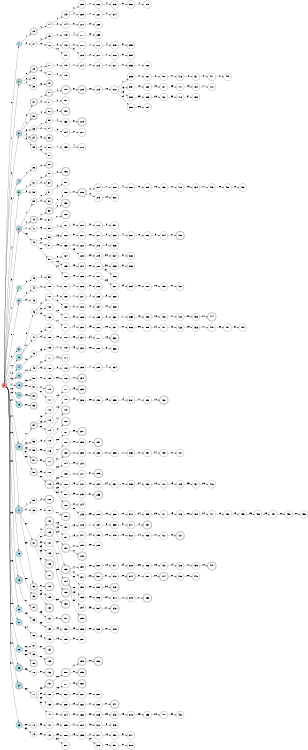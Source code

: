 digraph APTA {
__start0 [label="" shape="none"];

rankdir=LR;
size="8,5";

s0 [style="filled", color="black", fillcolor="#ff817b" shape="circle", label="0"];
s1 [style="filled", color="black", fillcolor="powderblue" shape="circle", label="1"];
s2 [style="rounded,filled", color="black", fillcolor="powderblue" shape="doublecircle", label="2"];
s3 [style="rounded,filled", color="black", fillcolor="powderblue" shape="doublecircle", label="3"];
s4 [style="filled", color="black", fillcolor="powderblue" shape="circle", label="4"];
s5 [style="filled", color="black", fillcolor="powderblue" shape="circle", label="5"];
s6 [style="rounded,filled", color="black", fillcolor="powderblue" shape="doublecircle", label="6"];
s7 [style="filled", color="black", fillcolor="powderblue" shape="circle", label="7"];
s8 [style="filled", color="black", fillcolor="powderblue" shape="circle", label="8"];
s9 [style="filled", color="black", fillcolor="powderblue" shape="circle", label="9"];
s10 [style="filled", color="black", fillcolor="powderblue" shape="circle", label="10"];
s11 [style="filled", color="black", fillcolor="powderblue" shape="circle", label="11"];
s12 [style="filled", color="black", fillcolor="powderblue" shape="circle", label="12"];
s13 [style="rounded,filled", color="black", fillcolor="powderblue" shape="doublecircle", label="13"];
s14 [style="filled", color="black", fillcolor="powderblue" shape="circle", label="14"];
s15 [style="filled", color="black", fillcolor="powderblue" shape="circle", label="15"];
s16 [style="rounded,filled", color="black", fillcolor="powderblue" shape="doublecircle", label="16"];
s17 [style="rounded,filled", color="black", fillcolor="powderblue" shape="doublecircle", label="17"];
s18 [style="filled", color="black", fillcolor="powderblue" shape="circle", label="18"];
s19 [style="rounded,filled", color="black", fillcolor="powderblue" shape="doublecircle", label="19"];
s20 [style="filled", color="black", fillcolor="powderblue" shape="circle", label="20"];
s21 [style="filled", color="black", fillcolor="powderblue" shape="circle", label="21"];
s22 [style="filled", color="black", fillcolor="powderblue" shape="circle", label="22"];
s23 [style="rounded,filled", color="black", fillcolor="powderblue" shape="doublecircle", label="23"];
s24 [style="rounded,filled", color="black", fillcolor="powderblue" shape="doublecircle", label="24"];
s25 [style="filled", color="black", fillcolor="powderblue" shape="circle", label="25"];
s26 [style="rounded,filled", color="black", fillcolor="white" shape="doublecircle", label="26"];
s27 [style="filled", color="black", fillcolor="white" shape="circle", label="27"];
s28 [style="rounded,filled", color="black", fillcolor="white" shape="doublecircle", label="28"];
s29 [style="filled", color="black", fillcolor="white" shape="circle", label="29"];
s30 [style="filled", color="black", fillcolor="white" shape="circle", label="30"];
s31 [style="rounded,filled", color="black", fillcolor="white" shape="doublecircle", label="31"];
s32 [style="rounded,filled", color="black", fillcolor="white" shape="doublecircle", label="32"];
s33 [style="filled", color="black", fillcolor="white" shape="circle", label="33"];
s34 [style="rounded,filled", color="black", fillcolor="white" shape="doublecircle", label="34"];
s35 [style="filled", color="black", fillcolor="white" shape="circle", label="35"];
s36 [style="filled", color="black", fillcolor="white" shape="circle", label="36"];
s37 [style="filled", color="black", fillcolor="white" shape="circle", label="37"];
s38 [style="filled", color="black", fillcolor="white" shape="circle", label="38"];
s39 [style="filled", color="black", fillcolor="white" shape="circle", label="39"];
s40 [style="rounded,filled", color="black", fillcolor="white" shape="doublecircle", label="40"];
s41 [style="filled", color="black", fillcolor="white" shape="circle", label="41"];
s42 [style="filled", color="black", fillcolor="white" shape="circle", label="42"];
s43 [style="filled", color="black", fillcolor="white" shape="circle", label="43"];
s44 [style="filled", color="black", fillcolor="white" shape="circle", label="44"];
s45 [style="filled", color="black", fillcolor="white" shape="circle", label="45"];
s46 [style="filled", color="black", fillcolor="white" shape="circle", label="46"];
s47 [style="filled", color="black", fillcolor="white" shape="circle", label="47"];
s48 [style="filled", color="black", fillcolor="white" shape="circle", label="48"];
s49 [style="filled", color="black", fillcolor="white" shape="circle", label="49"];
s50 [style="filled", color="black", fillcolor="white" shape="circle", label="50"];
s51 [style="filled", color="black", fillcolor="white" shape="circle", label="51"];
s52 [style="rounded,filled", color="black", fillcolor="white" shape="doublecircle", label="52"];
s53 [style="rounded,filled", color="black", fillcolor="white" shape="doublecircle", label="53"];
s54 [style="rounded,filled", color="black", fillcolor="white" shape="doublecircle", label="54"];
s55 [style="filled", color="black", fillcolor="white" shape="circle", label="55"];
s56 [style="filled", color="black", fillcolor="white" shape="circle", label="56"];
s57 [style="rounded,filled", color="black", fillcolor="white" shape="doublecircle", label="57"];
s58 [style="rounded,filled", color="black", fillcolor="white" shape="doublecircle", label="58"];
s59 [style="filled", color="black", fillcolor="white" shape="circle", label="59"];
s60 [style="filled", color="black", fillcolor="white" shape="circle", label="60"];
s61 [style="rounded,filled", color="black", fillcolor="white" shape="doublecircle", label="61"];
s62 [style="rounded,filled", color="black", fillcolor="white" shape="doublecircle", label="62"];
s63 [style="rounded,filled", color="black", fillcolor="white" shape="doublecircle", label="63"];
s64 [style="rounded,filled", color="black", fillcolor="white" shape="doublecircle", label="64"];
s65 [style="filled", color="black", fillcolor="white" shape="circle", label="65"];
s66 [style="filled", color="black", fillcolor="white" shape="circle", label="66"];
s67 [style="filled", color="black", fillcolor="white" shape="circle", label="67"];
s68 [style="filled", color="black", fillcolor="white" shape="circle", label="68"];
s69 [style="rounded,filled", color="black", fillcolor="white" shape="doublecircle", label="69"];
s70 [style="filled", color="black", fillcolor="white" shape="circle", label="70"];
s71 [style="filled", color="black", fillcolor="white" shape="circle", label="71"];
s72 [style="filled", color="black", fillcolor="white" shape="circle", label="72"];
s73 [style="filled", color="black", fillcolor="white" shape="circle", label="73"];
s74 [style="filled", color="black", fillcolor="white" shape="circle", label="74"];
s75 [style="filled", color="black", fillcolor="white" shape="circle", label="75"];
s76 [style="filled", color="black", fillcolor="white" shape="circle", label="76"];
s77 [style="filled", color="black", fillcolor="white" shape="circle", label="77"];
s78 [style="filled", color="black", fillcolor="white" shape="circle", label="78"];
s79 [style="rounded,filled", color="black", fillcolor="white" shape="doublecircle", label="79"];
s80 [style="rounded,filled", color="black", fillcolor="white" shape="doublecircle", label="80"];
s81 [style="filled", color="black", fillcolor="white" shape="circle", label="81"];
s82 [style="rounded,filled", color="black", fillcolor="white" shape="doublecircle", label="82"];
s83 [style="filled", color="black", fillcolor="white" shape="circle", label="83"];
s84 [style="filled", color="black", fillcolor="white" shape="circle", label="84"];
s85 [style="rounded,filled", color="black", fillcolor="white" shape="doublecircle", label="85"];
s86 [style="filled", color="black", fillcolor="white" shape="circle", label="86"];
s87 [style="filled", color="black", fillcolor="white" shape="circle", label="87"];
s88 [style="rounded,filled", color="black", fillcolor="white" shape="doublecircle", label="88"];
s89 [style="filled", color="black", fillcolor="white" shape="circle", label="89"];
s90 [style="rounded,filled", color="black", fillcolor="white" shape="doublecircle", label="90"];
s91 [style="filled", color="black", fillcolor="white" shape="circle", label="91"];
s92 [style="rounded,filled", color="black", fillcolor="white" shape="doublecircle", label="92"];
s93 [style="rounded,filled", color="black", fillcolor="white" shape="doublecircle", label="93"];
s94 [style="filled", color="black", fillcolor="white" shape="circle", label="94"];
s95 [style="filled", color="black", fillcolor="white" shape="circle", label="95"];
s96 [style="filled", color="black", fillcolor="white" shape="circle", label="96"];
s97 [style="filled", color="black", fillcolor="white" shape="circle", label="97"];
s98 [style="filled", color="black", fillcolor="white" shape="circle", label="98"];
s99 [style="filled", color="black", fillcolor="white" shape="circle", label="99"];
s100 [style="filled", color="black", fillcolor="white" shape="circle", label="100"];
s101 [style="filled", color="black", fillcolor="white" shape="circle", label="101"];
s102 [style="filled", color="black", fillcolor="white" shape="circle", label="102"];
s103 [style="filled", color="black", fillcolor="white" shape="circle", label="103"];
s104 [style="filled", color="black", fillcolor="white" shape="circle", label="104"];
s105 [style="filled", color="black", fillcolor="white" shape="circle", label="105"];
s106 [style="filled", color="black", fillcolor="white" shape="circle", label="106"];
s107 [style="filled", color="black", fillcolor="white" shape="circle", label="107"];
s108 [style="filled", color="black", fillcolor="white" shape="circle", label="108"];
s109 [style="filled", color="black", fillcolor="white" shape="circle", label="109"];
s110 [style="rounded,filled", color="black", fillcolor="white" shape="doublecircle", label="110"];
s111 [style="filled", color="black", fillcolor="white" shape="circle", label="111"];
s112 [style="filled", color="black", fillcolor="white" shape="circle", label="112"];
s113 [style="filled", color="black", fillcolor="white" shape="circle", label="113"];
s114 [style="filled", color="black", fillcolor="white" shape="circle", label="114"];
s115 [style="filled", color="black", fillcolor="white" shape="circle", label="115"];
s116 [style="filled", color="black", fillcolor="white" shape="circle", label="116"];
s117 [style="rounded,filled", color="black", fillcolor="white" shape="doublecircle", label="117"];
s118 [style="filled", color="black", fillcolor="white" shape="circle", label="118"];
s119 [style="rounded,filled", color="black", fillcolor="white" shape="doublecircle", label="119"];
s120 [style="rounded,filled", color="black", fillcolor="white" shape="doublecircle", label="120"];
s121 [style="filled", color="black", fillcolor="white" shape="circle", label="121"];
s122 [style="rounded,filled", color="black", fillcolor="white" shape="doublecircle", label="122"];
s123 [style="rounded,filled", color="black", fillcolor="white" shape="doublecircle", label="123"];
s124 [style="filled", color="black", fillcolor="white" shape="circle", label="124"];
s125 [style="filled", color="black", fillcolor="white" shape="circle", label="125"];
s126 [style="rounded,filled", color="black", fillcolor="white" shape="doublecircle", label="126"];
s127 [style="rounded,filled", color="black", fillcolor="white" shape="doublecircle", label="127"];
s128 [style="rounded,filled", color="black", fillcolor="white" shape="doublecircle", label="128"];
s129 [style="filled", color="black", fillcolor="white" shape="circle", label="129"];
s130 [style="rounded,filled", color="black", fillcolor="white" shape="doublecircle", label="130"];
s131 [style="filled", color="black", fillcolor="white" shape="circle", label="131"];
s132 [style="filled", color="black", fillcolor="white" shape="circle", label="132"];
s133 [style="filled", color="black", fillcolor="white" shape="circle", label="133"];
s134 [style="rounded,filled", color="black", fillcolor="white" shape="doublecircle", label="134"];
s135 [style="rounded,filled", color="black", fillcolor="white" shape="doublecircle", label="135"];
s136 [style="rounded,filled", color="black", fillcolor="white" shape="doublecircle", label="136"];
s137 [style="rounded,filled", color="black", fillcolor="white" shape="doublecircle", label="137"];
s138 [style="filled", color="black", fillcolor="white" shape="circle", label="138"];
s139 [style="filled", color="black", fillcolor="white" shape="circle", label="139"];
s140 [style="filled", color="black", fillcolor="white" shape="circle", label="140"];
s141 [style="filled", color="black", fillcolor="white" shape="circle", label="141"];
s142 [style="filled", color="black", fillcolor="white" shape="circle", label="142"];
s143 [style="filled", color="black", fillcolor="white" shape="circle", label="143"];
s144 [style="filled", color="black", fillcolor="white" shape="circle", label="144"];
s145 [style="filled", color="black", fillcolor="white" shape="circle", label="145"];
s146 [style="filled", color="black", fillcolor="white" shape="circle", label="146"];
s147 [style="filled", color="black", fillcolor="white" shape="circle", label="147"];
s148 [style="filled", color="black", fillcolor="white" shape="circle", label="148"];
s149 [style="filled", color="black", fillcolor="white" shape="circle", label="149"];
s150 [style="rounded,filled", color="black", fillcolor="white" shape="doublecircle", label="150"];
s151 [style="filled", color="black", fillcolor="white" shape="circle", label="151"];
s152 [style="rounded,filled", color="black", fillcolor="white" shape="doublecircle", label="152"];
s153 [style="filled", color="black", fillcolor="white" shape="circle", label="153"];
s154 [style="filled", color="black", fillcolor="white" shape="circle", label="154"];
s155 [style="filled", color="black", fillcolor="white" shape="circle", label="155"];
s156 [style="rounded,filled", color="black", fillcolor="white" shape="doublecircle", label="156"];
s157 [style="filled", color="black", fillcolor="white" shape="circle", label="157"];
s158 [style="filled", color="black", fillcolor="white" shape="circle", label="158"];
s159 [style="rounded,filled", color="black", fillcolor="white" shape="doublecircle", label="159"];
s160 [style="rounded,filled", color="black", fillcolor="white" shape="doublecircle", label="160"];
s161 [style="filled", color="black", fillcolor="white" shape="circle", label="161"];
s162 [style="filled", color="black", fillcolor="white" shape="circle", label="162"];
s163 [style="filled", color="black", fillcolor="white" shape="circle", label="163"];
s164 [style="filled", color="black", fillcolor="white" shape="circle", label="164"];
s165 [style="filled", color="black", fillcolor="white" shape="circle", label="165"];
s166 [style="filled", color="black", fillcolor="white" shape="circle", label="166"];
s167 [style="filled", color="black", fillcolor="white" shape="circle", label="167"];
s168 [style="filled", color="black", fillcolor="white" shape="circle", label="168"];
s169 [style="filled", color="black", fillcolor="white" shape="circle", label="169"];
s170 [style="filled", color="black", fillcolor="white" shape="circle", label="170"];
s171 [style="filled", color="black", fillcolor="white" shape="circle", label="171"];
s172 [style="filled", color="black", fillcolor="white" shape="circle", label="172"];
s173 [style="filled", color="black", fillcolor="white" shape="circle", label="173"];
s174 [style="filled", color="black", fillcolor="white" shape="circle", label="174"];
s175 [style="filled", color="black", fillcolor="white" shape="circle", label="175"];
s176 [style="filled", color="black", fillcolor="white" shape="circle", label="176"];
s177 [style="filled", color="black", fillcolor="white" shape="circle", label="177"];
s178 [style="filled", color="black", fillcolor="white" shape="circle", label="178"];
s179 [style="rounded,filled", color="black", fillcolor="white" shape="doublecircle", label="179"];
s180 [style="rounded,filled", color="black", fillcolor="white" shape="doublecircle", label="180"];
s181 [style="filled", color="black", fillcolor="white" shape="circle", label="181"];
s182 [style="filled", color="black", fillcolor="white" shape="circle", label="182"];
s183 [style="rounded,filled", color="black", fillcolor="white" shape="doublecircle", label="183"];
s184 [style="filled", color="black", fillcolor="white" shape="circle", label="184"];
s185 [style="filled", color="black", fillcolor="white" shape="circle", label="185"];
s186 [style="filled", color="black", fillcolor="white" shape="circle", label="186"];
s187 [style="filled", color="black", fillcolor="white" shape="circle", label="187"];
s188 [style="rounded,filled", color="black", fillcolor="white" shape="doublecircle", label="188"];
s189 [style="rounded,filled", color="black", fillcolor="white" shape="doublecircle", label="189"];
s190 [style="filled", color="black", fillcolor="white" shape="circle", label="190"];
s191 [style="filled", color="black", fillcolor="white" shape="circle", label="191"];
s192 [style="rounded,filled", color="black", fillcolor="white" shape="doublecircle", label="192"];
s193 [style="rounded,filled", color="black", fillcolor="white" shape="doublecircle", label="193"];
s194 [style="rounded,filled", color="black", fillcolor="white" shape="doublecircle", label="194"];
s195 [style="rounded,filled", color="black", fillcolor="white" shape="doublecircle", label="195"];
s196 [style="rounded,filled", color="black", fillcolor="white" shape="doublecircle", label="196"];
s197 [style="rounded,filled", color="black", fillcolor="white" shape="doublecircle", label="197"];
s198 [style="filled", color="black", fillcolor="white" shape="circle", label="198"];
s199 [style="filled", color="black", fillcolor="white" shape="circle", label="199"];
s200 [style="rounded,filled", color="black", fillcolor="white" shape="doublecircle", label="200"];
s201 [style="filled", color="black", fillcolor="white" shape="circle", label="201"];
s202 [style="filled", color="black", fillcolor="white" shape="circle", label="202"];
s203 [style="filled", color="black", fillcolor="white" shape="circle", label="203"];
s204 [style="filled", color="black", fillcolor="white" shape="circle", label="204"];
s205 [style="filled", color="black", fillcolor="white" shape="circle", label="205"];
s206 [style="filled", color="black", fillcolor="white" shape="circle", label="206"];
s207 [style="filled", color="black", fillcolor="white" shape="circle", label="207"];
s208 [style="filled", color="black", fillcolor="white" shape="circle", label="208"];
s209 [style="filled", color="black", fillcolor="white" shape="circle", label="209"];
s210 [style="filled", color="black", fillcolor="white" shape="circle", label="210"];
s211 [style="filled", color="black", fillcolor="white" shape="circle", label="211"];
s212 [style="filled", color="black", fillcolor="white" shape="circle", label="212"];
s213 [style="filled", color="black", fillcolor="white" shape="circle", label="213"];
s214 [style="filled", color="black", fillcolor="white" shape="circle", label="214"];
s215 [style="rounded,filled", color="black", fillcolor="white" shape="doublecircle", label="215"];
s216 [style="rounded,filled", color="black", fillcolor="white" shape="doublecircle", label="216"];
s217 [style="filled", color="black", fillcolor="white" shape="circle", label="217"];
s218 [style="filled", color="black", fillcolor="white" shape="circle", label="218"];
s219 [style="rounded,filled", color="black", fillcolor="white" shape="doublecircle", label="219"];
s220 [style="filled", color="black", fillcolor="white" shape="circle", label="220"];
s221 [style="filled", color="black", fillcolor="white" shape="circle", label="221"];
s222 [style="filled", color="black", fillcolor="white" shape="circle", label="222"];
s223 [style="filled", color="black", fillcolor="white" shape="circle", label="223"];
s224 [style="filled", color="black", fillcolor="white" shape="circle", label="224"];
s225 [style="filled", color="black", fillcolor="white" shape="circle", label="225"];
s226 [style="filled", color="black", fillcolor="white" shape="circle", label="226"];
s227 [style="filled", color="black", fillcolor="white" shape="circle", label="227"];
s228 [style="filled", color="black", fillcolor="white" shape="circle", label="228"];
s229 [style="filled", color="black", fillcolor="white" shape="circle", label="229"];
s230 [style="filled", color="black", fillcolor="white" shape="circle", label="230"];
s231 [style="filled", color="black", fillcolor="white" shape="circle", label="231"];
s232 [style="filled", color="black", fillcolor="white" shape="circle", label="232"];
s233 [style="filled", color="black", fillcolor="white" shape="circle", label="233"];
s234 [style="rounded,filled", color="black", fillcolor="white" shape="doublecircle", label="234"];
s235 [style="rounded,filled", color="black", fillcolor="white" shape="doublecircle", label="235"];
s236 [style="filled", color="black", fillcolor="white" shape="circle", label="236"];
s237 [style="rounded,filled", color="black", fillcolor="white" shape="doublecircle", label="237"];
s238 [style="filled", color="black", fillcolor="white" shape="circle", label="238"];
s239 [style="filled", color="black", fillcolor="white" shape="circle", label="239"];
s240 [style="filled", color="black", fillcolor="white" shape="circle", label="240"];
s241 [style="filled", color="black", fillcolor="white" shape="circle", label="241"];
s242 [style="filled", color="black", fillcolor="white" shape="circle", label="242"];
s243 [style="filled", color="black", fillcolor="white" shape="circle", label="243"];
s244 [style="filled", color="black", fillcolor="white" shape="circle", label="244"];
s245 [style="filled", color="black", fillcolor="white" shape="circle", label="245"];
s246 [style="filled", color="black", fillcolor="white" shape="circle", label="246"];
s247 [style="filled", color="black", fillcolor="white" shape="circle", label="247"];
s248 [style="filled", color="black", fillcolor="white" shape="circle", label="248"];
s249 [style="rounded,filled", color="black", fillcolor="white" shape="doublecircle", label="249"];
s250 [style="filled", color="black", fillcolor="white" shape="circle", label="250"];
s251 [style="filled", color="black", fillcolor="white" shape="circle", label="251"];
s252 [style="filled", color="black", fillcolor="white" shape="circle", label="252"];
s253 [style="filled", color="black", fillcolor="white" shape="circle", label="253"];
s254 [style="filled", color="black", fillcolor="white" shape="circle", label="254"];
s255 [style="rounded,filled", color="black", fillcolor="white" shape="doublecircle", label="255"];
s256 [style="filled", color="black", fillcolor="white" shape="circle", label="256"];
s257 [style="filled", color="black", fillcolor="white" shape="circle", label="257"];
s258 [style="rounded,filled", color="black", fillcolor="white" shape="doublecircle", label="258"];
s259 [style="rounded,filled", color="black", fillcolor="white" shape="doublecircle", label="259"];
s260 [style="rounded,filled", color="black", fillcolor="white" shape="doublecircle", label="260"];
s261 [style="filled", color="black", fillcolor="white" shape="circle", label="261"];
s262 [style="filled", color="black", fillcolor="white" shape="circle", label="262"];
s263 [style="filled", color="black", fillcolor="white" shape="circle", label="263"];
s264 [style="filled", color="black", fillcolor="white" shape="circle", label="264"];
s265 [style="filled", color="black", fillcolor="white" shape="circle", label="265"];
s266 [style="filled", color="black", fillcolor="white" shape="circle", label="266"];
s267 [style="filled", color="black", fillcolor="white" shape="circle", label="267"];
s268 [style="filled", color="black", fillcolor="white" shape="circle", label="268"];
s269 [style="filled", color="black", fillcolor="white" shape="circle", label="269"];
s270 [style="filled", color="black", fillcolor="white" shape="circle", label="270"];
s271 [style="filled", color="black", fillcolor="white" shape="circle", label="271"];
s272 [style="filled", color="black", fillcolor="white" shape="circle", label="272"];
s273 [style="filled", color="black", fillcolor="white" shape="circle", label="273"];
s274 [style="filled", color="black", fillcolor="white" shape="circle", label="274"];
s275 [style="filled", color="black", fillcolor="white" shape="circle", label="275"];
s276 [style="filled", color="black", fillcolor="white" shape="circle", label="276"];
s277 [style="filled", color="black", fillcolor="white" shape="circle", label="277"];
s278 [style="filled", color="black", fillcolor="white" shape="circle", label="278"];
s279 [style="filled", color="black", fillcolor="white" shape="circle", label="279"];
s280 [style="filled", color="black", fillcolor="white" shape="circle", label="280"];
s281 [style="filled", color="black", fillcolor="white" shape="circle", label="281"];
s282 [style="filled", color="black", fillcolor="white" shape="circle", label="282"];
s283 [style="filled", color="black", fillcolor="white" shape="circle", label="283"];
s284 [style="filled", color="black", fillcolor="white" shape="circle", label="284"];
s285 [style="filled", color="black", fillcolor="white" shape="circle", label="285"];
s286 [style="filled", color="black", fillcolor="white" shape="circle", label="286"];
s287 [style="filled", color="black", fillcolor="white" shape="circle", label="287"];
s288 [style="filled", color="black", fillcolor="white" shape="circle", label="288"];
s289 [style="filled", color="black", fillcolor="white" shape="circle", label="289"];
s290 [style="filled", color="black", fillcolor="white" shape="circle", label="290"];
s291 [style="rounded,filled", color="black", fillcolor="white" shape="doublecircle", label="291"];
s292 [style="filled", color="black", fillcolor="white" shape="circle", label="292"];
s293 [style="rounded,filled", color="black", fillcolor="white" shape="doublecircle", label="293"];
s294 [style="filled", color="black", fillcolor="white" shape="circle", label="294"];
s295 [style="rounded,filled", color="black", fillcolor="white" shape="doublecircle", label="295"];
s296 [style="filled", color="black", fillcolor="white" shape="circle", label="296"];
s297 [style="filled", color="black", fillcolor="white" shape="circle", label="297"];
s298 [style="filled", color="black", fillcolor="white" shape="circle", label="298"];
s299 [style="filled", color="black", fillcolor="white" shape="circle", label="299"];
s300 [style="filled", color="black", fillcolor="white" shape="circle", label="300"];
s301 [style="rounded,filled", color="black", fillcolor="white" shape="doublecircle", label="301"];
s302 [style="filled", color="black", fillcolor="white" shape="circle", label="302"];
s303 [style="filled", color="black", fillcolor="white" shape="circle", label="303"];
s304 [style="filled", color="black", fillcolor="white" shape="circle", label="304"];
s305 [style="filled", color="black", fillcolor="white" shape="circle", label="305"];
s306 [style="rounded,filled", color="black", fillcolor="white" shape="doublecircle", label="306"];
s307 [style="filled", color="black", fillcolor="white" shape="circle", label="307"];
s308 [style="filled", color="black", fillcolor="white" shape="circle", label="308"];
s309 [style="filled", color="black", fillcolor="white" shape="circle", label="309"];
s310 [style="filled", color="black", fillcolor="white" shape="circle", label="310"];
s311 [style="filled", color="black", fillcolor="white" shape="circle", label="311"];
s312 [style="filled", color="black", fillcolor="white" shape="circle", label="312"];
s313 [style="filled", color="black", fillcolor="white" shape="circle", label="313"];
s314 [style="filled", color="black", fillcolor="white" shape="circle", label="314"];
s315 [style="filled", color="black", fillcolor="white" shape="circle", label="315"];
s316 [style="filled", color="black", fillcolor="white" shape="circle", label="316"];
s317 [style="filled", color="black", fillcolor="white" shape="circle", label="317"];
s318 [style="filled", color="black", fillcolor="white" shape="circle", label="318"];
s319 [style="filled", color="black", fillcolor="white" shape="circle", label="319"];
s320 [style="filled", color="black", fillcolor="white" shape="circle", label="320"];
s321 [style="filled", color="black", fillcolor="white" shape="circle", label="321"];
s322 [style="filled", color="black", fillcolor="white" shape="circle", label="322"];
s323 [style="filled", color="black", fillcolor="white" shape="circle", label="323"];
s324 [style="filled", color="black", fillcolor="white" shape="circle", label="324"];
s325 [style="filled", color="black", fillcolor="white" shape="circle", label="325"];
s326 [style="filled", color="black", fillcolor="white" shape="circle", label="326"];
s327 [style="filled", color="black", fillcolor="white" shape="circle", label="327"];
s328 [style="filled", color="black", fillcolor="white" shape="circle", label="328"];
s329 [style="filled", color="black", fillcolor="white" shape="circle", label="329"];
s330 [style="filled", color="black", fillcolor="white" shape="circle", label="330"];
s331 [style="filled", color="black", fillcolor="white" shape="circle", label="331"];
s332 [style="rounded,filled", color="black", fillcolor="white" shape="doublecircle", label="332"];
s333 [style="filled", color="black", fillcolor="white" shape="circle", label="333"];
s334 [style="filled", color="black", fillcolor="white" shape="circle", label="334"];
s335 [style="filled", color="black", fillcolor="white" shape="circle", label="335"];
s336 [style="filled", color="black", fillcolor="white" shape="circle", label="336"];
s337 [style="filled", color="black", fillcolor="white" shape="circle", label="337"];
s338 [style="filled", color="black", fillcolor="white" shape="circle", label="338"];
s339 [style="filled", color="black", fillcolor="white" shape="circle", label="339"];
s340 [style="filled", color="black", fillcolor="white" shape="circle", label="340"];
s341 [style="filled", color="black", fillcolor="white" shape="circle", label="341"];
s342 [style="filled", color="black", fillcolor="white" shape="circle", label="342"];
s343 [style="rounded,filled", color="black", fillcolor="white" shape="doublecircle", label="343"];
s344 [style="filled", color="black", fillcolor="white" shape="circle", label="344"];
s345 [style="rounded,filled", color="black", fillcolor="white" shape="doublecircle", label="345"];
s346 [style="filled", color="black", fillcolor="white" shape="circle", label="346"];
s347 [style="rounded,filled", color="black", fillcolor="white" shape="doublecircle", label="347"];
s348 [style="filled", color="black", fillcolor="white" shape="circle", label="348"];
s349 [style="filled", color="black", fillcolor="white" shape="circle", label="349"];
s350 [style="filled", color="black", fillcolor="white" shape="circle", label="350"];
s351 [style="filled", color="black", fillcolor="white" shape="circle", label="351"];
s352 [style="filled", color="black", fillcolor="white" shape="circle", label="352"];
s353 [style="filled", color="black", fillcolor="white" shape="circle", label="353"];
s354 [style="filled", color="black", fillcolor="white" shape="circle", label="354"];
s355 [style="filled", color="black", fillcolor="white" shape="circle", label="355"];
s356 [style="filled", color="black", fillcolor="white" shape="circle", label="356"];
s357 [style="filled", color="black", fillcolor="white" shape="circle", label="357"];
s358 [style="filled", color="black", fillcolor="white" shape="circle", label="358"];
s359 [style="filled", color="black", fillcolor="white" shape="circle", label="359"];
s360 [style="filled", color="black", fillcolor="white" shape="circle", label="360"];
s361 [style="filled", color="black", fillcolor="white" shape="circle", label="361"];
s362 [style="filled", color="black", fillcolor="white" shape="circle", label="362"];
s363 [style="filled", color="black", fillcolor="white" shape="circle", label="363"];
s364 [style="filled", color="black", fillcolor="white" shape="circle", label="364"];
s365 [style="filled", color="black", fillcolor="white" shape="circle", label="365"];
s366 [style="filled", color="black", fillcolor="white" shape="circle", label="366"];
s367 [style="filled", color="black", fillcolor="white" shape="circle", label="367"];
s368 [style="filled", color="black", fillcolor="white" shape="circle", label="368"];
s369 [style="filled", color="black", fillcolor="white" shape="circle", label="369"];
s370 [style="filled", color="black", fillcolor="white" shape="circle", label="370"];
s371 [style="filled", color="black", fillcolor="white" shape="circle", label="371"];
s372 [style="filled", color="black", fillcolor="white" shape="circle", label="372"];
s373 [style="filled", color="black", fillcolor="white" shape="circle", label="373"];
s374 [style="rounded,filled", color="black", fillcolor="white" shape="doublecircle", label="374"];
s375 [style="filled", color="black", fillcolor="white" shape="circle", label="375"];
s376 [style="filled", color="black", fillcolor="white" shape="circle", label="376"];
s377 [style="filled", color="black", fillcolor="white" shape="circle", label="377"];
s378 [style="filled", color="black", fillcolor="white" shape="circle", label="378"];
s379 [style="filled", color="black", fillcolor="white" shape="circle", label="379"];
s380 [style="filled", color="black", fillcolor="white" shape="circle", label="380"];
s381 [style="filled", color="black", fillcolor="white" shape="circle", label="381"];
s382 [style="filled", color="black", fillcolor="white" shape="circle", label="382"];
s383 [style="filled", color="black", fillcolor="white" shape="circle", label="383"];
s384 [style="filled", color="black", fillcolor="white" shape="circle", label="384"];
s385 [style="filled", color="black", fillcolor="white" shape="circle", label="385"];
s386 [style="filled", color="black", fillcolor="white" shape="circle", label="386"];
s387 [style="filled", color="black", fillcolor="white" shape="circle", label="387"];
s388 [style="filled", color="black", fillcolor="white" shape="circle", label="388"];
s389 [style="filled", color="black", fillcolor="white" shape="circle", label="389"];
s390 [style="filled", color="black", fillcolor="white" shape="circle", label="390"];
s391 [style="filled", color="black", fillcolor="white" shape="circle", label="391"];
s392 [style="filled", color="black", fillcolor="white" shape="circle", label="392"];
s393 [style="filled", color="black", fillcolor="white" shape="circle", label="393"];
s394 [style="rounded,filled", color="black", fillcolor="white" shape="doublecircle", label="394"];
s395 [style="filled", color="black", fillcolor="white" shape="circle", label="395"];
s396 [style="filled", color="black", fillcolor="white" shape="circle", label="396"];
s397 [style="filled", color="black", fillcolor="white" shape="circle", label="397"];
s398 [style="rounded,filled", color="black", fillcolor="white" shape="doublecircle", label="398"];
s399 [style="filled", color="black", fillcolor="white" shape="circle", label="399"];
s400 [style="filled", color="black", fillcolor="white" shape="circle", label="400"];
s401 [style="filled", color="black", fillcolor="white" shape="circle", label="401"];
s402 [style="filled", color="black", fillcolor="white" shape="circle", label="402"];
s403 [style="filled", color="black", fillcolor="white" shape="circle", label="403"];
s404 [style="filled", color="black", fillcolor="white" shape="circle", label="404"];
s405 [style="filled", color="black", fillcolor="white" shape="circle", label="405"];
s406 [style="filled", color="black", fillcolor="white" shape="circle", label="406"];
s407 [style="filled", color="black", fillcolor="white" shape="circle", label="407"];
s408 [style="rounded,filled", color="black", fillcolor="white" shape="doublecircle", label="408"];
s409 [style="filled", color="black", fillcolor="white" shape="circle", label="409"];
s410 [style="filled", color="black", fillcolor="white" shape="circle", label="410"];
s411 [style="filled", color="black", fillcolor="white" shape="circle", label="411"];
s412 [style="filled", color="black", fillcolor="white" shape="circle", label="412"];
s413 [style="filled", color="black", fillcolor="white" shape="circle", label="413"];
s414 [style="rounded,filled", color="black", fillcolor="white" shape="doublecircle", label="414"];
s415 [style="filled", color="black", fillcolor="white" shape="circle", label="415"];
s416 [style="filled", color="black", fillcolor="white" shape="circle", label="416"];
s417 [style="filled", color="black", fillcolor="white" shape="circle", label="417"];
s418 [style="filled", color="black", fillcolor="white" shape="circle", label="418"];
s419 [style="filled", color="black", fillcolor="white" shape="circle", label="419"];
s420 [style="rounded,filled", color="black", fillcolor="white" shape="doublecircle", label="420"];
s421 [style="filled", color="black", fillcolor="white" shape="circle", label="421"];
s422 [style="filled", color="black", fillcolor="white" shape="circle", label="422"];
s423 [style="filled", color="black", fillcolor="white" shape="circle", label="423"];
s424 [style="filled", color="black", fillcolor="white" shape="circle", label="424"];
s425 [style="filled", color="black", fillcolor="white" shape="circle", label="425"];
s426 [style="filled", color="black", fillcolor="white" shape="circle", label="426"];
s427 [style="rounded,filled", color="black", fillcolor="white" shape="doublecircle", label="427"];
s428 [style="filled", color="black", fillcolor="white" shape="circle", label="428"];
s429 [style="filled", color="black", fillcolor="white" shape="circle", label="429"];
s430 [style="filled", color="black", fillcolor="white" shape="circle", label="430"];
s431 [style="filled", color="black", fillcolor="white" shape="circle", label="431"];
s432 [style="filled", color="black", fillcolor="white" shape="circle", label="432"];
s433 [style="filled", color="black", fillcolor="white" shape="circle", label="433"];
s434 [style="filled", color="black", fillcolor="white" shape="circle", label="434"];
s435 [style="filled", color="black", fillcolor="white" shape="circle", label="435"];
s436 [style="filled", color="black", fillcolor="white" shape="circle", label="436"];
s437 [style="filled", color="black", fillcolor="white" shape="circle", label="437"];
s438 [style="filled", color="black", fillcolor="white" shape="circle", label="438"];
s439 [style="filled", color="black", fillcolor="white" shape="circle", label="439"];
s440 [style="filled", color="black", fillcolor="white" shape="circle", label="440"];
s441 [style="filled", color="black", fillcolor="white" shape="circle", label="441"];
s442 [style="filled", color="black", fillcolor="white" shape="circle", label="442"];
s443 [style="filled", color="black", fillcolor="white" shape="circle", label="443"];
s444 [style="rounded,filled", color="black", fillcolor="white" shape="doublecircle", label="444"];
s445 [style="filled", color="black", fillcolor="white" shape="circle", label="445"];
s446 [style="filled", color="black", fillcolor="white" shape="circle", label="446"];
s447 [style="filled", color="black", fillcolor="white" shape="circle", label="447"];
s448 [style="rounded,filled", color="black", fillcolor="white" shape="doublecircle", label="448"];
s449 [style="filled", color="black", fillcolor="white" shape="circle", label="449"];
s450 [style="filled", color="black", fillcolor="white" shape="circle", label="450"];
s451 [style="filled", color="black", fillcolor="white" shape="circle", label="451"];
s452 [style="filled", color="black", fillcolor="white" shape="circle", label="452"];
s453 [style="filled", color="black", fillcolor="white" shape="circle", label="453"];
s454 [style="filled", color="black", fillcolor="white" shape="circle", label="454"];
s455 [style="filled", color="black", fillcolor="white" shape="circle", label="455"];
s456 [style="filled", color="black", fillcolor="white" shape="circle", label="456"];
s457 [style="filled", color="black", fillcolor="white" shape="circle", label="457"];
s458 [style="filled", color="black", fillcolor="white" shape="circle", label="458"];
s459 [style="filled", color="black", fillcolor="white" shape="circle", label="459"];
s0 -> s1 [label="0"];
s0 -> s2 [label="1"];
s0 -> s3 [label="2"];
s0 -> s4 [label="3"];
s0 -> s5 [label="4"];
s0 -> s6 [label="5"];
s0 -> s7 [label="7"];
s0 -> s8 [label="8"];
s0 -> s9 [label="9"];
s0 -> s10 [label="10"];
s0 -> s11 [label="14"];
s0 -> s12 [label="15"];
s0 -> s13 [label="17"];
s0 -> s14 [label="18"];
s0 -> s15 [label="19"];
s0 -> s16 [label="20"];
s0 -> s17 [label="21"];
s0 -> s18 [label="22"];
s0 -> s19 [label="23"];
s0 -> s20 [label="25"];
s0 -> s21 [label="26"];
s0 -> s22 [label="28"];
s0 -> s23 [label="29"];
s0 -> s24 [label="30"];
s0 -> s25 [label="31"];
s1 -> s26 [label="1"];
s1 -> s27 [label="2"];
s2 -> s28 [label="0"];
s2 -> s29 [label="2"];
s2 -> s30 [label="4"];
s3 -> s31 [label="0"];
s3 -> s32 [label="1"];
s3 -> s33 [label="3"];
s3 -> s34 [label="4"];
s3 -> s35 [label="8"];
s4 -> s36 [label="1"];
s5 -> s37 [label="1"];
s5 -> s38 [label="5"];
s6 -> s39 [label="1"];
s6 -> s40 [label="4"];
s6 -> s41 [label="7"];
s6 -> s42 [label="16"];
s7 -> s43 [label="5"];
s8 -> s44 [label="2"];
s8 -> s45 [label="10"];
s10 -> s46 [label="8"];
s10 -> s47 [label="11"];
s11 -> s48 [label="12"];
s12 -> s49 [label="14"];
s13 -> s50 [label="19"];
s13 -> s51 [label="20"];
s14 -> s52 [label="16"];
s15 -> s53 [label="20"];
s16 -> s54 [label="17"];
s16 -> s55 [label="18"];
s16 -> s56 [label="19"];
s16 -> s57 [label="21"];
s16 -> s58 [label="22"];
s17 -> s59 [label="1"];
s17 -> s60 [label="17"];
s17 -> s61 [label="20"];
s17 -> s62 [label="23"];
s18 -> s63 [label="20"];
s19 -> s64 [label="21"];
s20 -> s65 [label="19"];
s21 -> s66 [label="24"];
s22 -> s67 [label="20"];
s22 -> s68 [label="22"];
s22 -> s69 [label="30"];
s23 -> s70 [label="23"];
s24 -> s71 [label="28"];
s25 -> s72 [label="28"];
s25 -> s73 [label="30"];
s26 -> s74 [label="0"];
s27 -> s75 [label="0"];
s27 -> s76 [label="8"];
s28 -> s77 [label="1"];
s28 -> s78 [label="2"];
s30 -> s79 [label="5"];
s31 -> s80 [label="1"];
s31 -> s81 [label="2"];
s32 -> s82 [label="4"];
s33 -> s83 [label="1"];
s33 -> s84 [label="2"];
s34 -> s85 [label="5"];
s35 -> s86 [label="2"];
s35 -> s87 [label="10"];
s36 -> s88 [label="0"];
s37 -> s89 [label="0"];
s37 -> s90 [label="2"];
s39 -> s91 [label="0"];
s39 -> s92 [label="2"];
s40 -> s93 [label="1"];
s40 -> s94 [label="20"];
s41 -> s95 [label="5"];
s42 -> s96 [label="5"];
s42 -> s97 [label="17"];
s42 -> s98 [label="18"];
s43 -> s99 [label="4"];
s44 -> s100 [label="0"];
s46 -> s101 [label="2"];
s46 -> s102 [label="9"];
s46 -> s103 [label="10"];
s47 -> s104 [label="8"];
s47 -> s105 [label="14"];
s48 -> s106 [label="13"];
s49 -> s107 [label="11"];
s49 -> s108 [label="12"];
s50 -> s109 [label="17"];
s51 -> s110 [label="17"];
s51 -> s111 [label="21"];
s54 -> s112 [label="16"];
s54 -> s113 [label="19"];
s54 -> s114 [label="20"];
s55 -> s115 [label="6"];
s56 -> s116 [label="22"];
s57 -> s117 [label="20"];
s58 -> s118 [label="23"];
s58 -> s119 [label="28"];
s59 -> s120 [label="2"];
s60 -> s121 [label="21"];
s61 -> s122 [label="17"];
s61 -> s123 [label="21"];
s61 -> s124 [label="22"];
s61 -> s125 [label="23"];
s61 -> s126 [label="28"];
s61 -> s127 [label="31"];
s62 -> s128 [label="21"];
s62 -> s129 [label="28"];
s62 -> s130 [label="29"];
s64 -> s131 [label="23"];
s65 -> s132 [label="25"];
s66 -> s133 [label="18"];
s67 -> s134 [label="21"];
s68 -> s135 [label="20"];
s70 -> s136 [label="21"];
s71 -> s137 [label="22"];
s71 -> s138 [label="25"];
s71 -> s139 [label="29"];
s71 -> s140 [label="30"];
s72 -> s141 [label="25"];
s73 -> s142 [label="28"];
s74 -> s143 [label="1"];
s74 -> s144 [label="2"];
s75 -> s145 [label="1"];
s76 -> s146 [label="2"];
s76 -> s147 [label="10"];
s77 -> s148 [label="0"];
s78 -> s149 [label="0"];
s80 -> s150 [label="4"];
s81 -> s151 [label="0"];
s82 -> s152 [label="5"];
s83 -> s153 [label="4"];
s84 -> s154 [label="3"];
s86 -> s155 [label="1"];
s89 -> s156 [label="2"];
s91 -> s157 [label="2"];
s93 -> s158 [label="0"];
s93 -> s159 [label="2"];
s94 -> s160 [label="21"];
s95 -> s161 [label="7"];
s96 -> s162 [label="16"];
s97 -> s163 [label="19"];
s98 -> s164 [label="5"];
s98 -> s165 [label="19"];
s98 -> s166 [label="24"];
s100 -> s167 [label="1"];
s101 -> s168 [label="0"];
s101 -> s169 [label="8"];
s102 -> s170 [label="12"];
s103 -> s171 [label="11"];
s105 -> s172 [label="15"];
s106 -> s173 [label="7"];
s107 -> s174 [label="10"];
s108 -> s175 [label="6"];
s109 -> s176 [label="20"];
s112 -> s177 [label="18"];
s113 -> s178 [label="18"];
s114 -> s179 [label="17"];
s115 -> s180 [label="2"];
s116 -> s181 [label="28"];
s117 -> s182 [label="17"];
s117 -> s183 [label="21"];
s118 -> s184 [label="22"];
s119 -> s185 [label="22"];
s119 -> s186 [label="25"];
s119 -> s187 [label="29"];
s119 -> s188 [label="30"];
s121 -> s189 [label="20"];
s122 -> s190 [label="16"];
s122 -> s191 [label="19"];
s122 -> s192 [label="20"];
s123 -> s193 [label="20"];
s124 -> s194 [label="28"];
s125 -> s195 [label="29"];
s129 -> s196 [label="30"];
s131 -> s197 [label="21"];
s132 -> s198 [label="19"];
s133 -> s199 [label="16"];
s137 -> s200 [label="20"];
s138 -> s201 [label="19"];
s138 -> s202 [label="28"];
s139 -> s203 [label="22"];
s140 -> s204 [label="31"];
s141 -> s205 [label="19"];
s142 -> s206 [label="25"];
s142 -> s207 [label="30"];
s143 -> s208 [label="0"];
s143 -> s209 [label="4"];
s144 -> s210 [label="8"];
s145 -> s211 [label="4"];
s146 -> s212 [label="0"];
s146 -> s213 [label="8"];
s148 -> s214 [label="1"];
s150 -> s215 [label="5"];
s153 -> s216 [label="5"];
s154 -> s217 [label="2"];
s155 -> s218 [label="4"];
s158 -> s219 [label="2"];
s161 -> s220 [label="6"];
s162 -> s221 [label="5"];
s163 -> s222 [label="17"];
s163 -> s223 [label="25"];
s165 -> s224 [label="25"];
s166 -> s225 [label="26"];
s167 -> s226 [label="4"];
s168 -> s227 [label="1"];
s169 -> s228 [label="2"];
s170 -> s229 [label="6"];
s171 -> s230 [label="14"];
s172 -> s231 [label="26"];
s173 -> s232 [label="18"];
s175 -> s233 [label="4"];
s176 -> s234 [label="21"];
s177 -> s235 [label="19"];
s178 -> s236 [label="24"];
s181 -> s237 [label="30"];
s182 -> s238 [label="20"];
s183 -> s239 [label="20"];
s184 -> s240 [label="20"];
s185 -> s241 [label="20"];
s186 -> s242 [label="19"];
s187 -> s243 [label="23"];
s188 -> s244 [label="27"];
s188 -> s245 [label="28"];
s190 -> s246 [label="18"];
s191 -> s247 [label="18"];
s192 -> s248 [label="17"];
s192 -> s249 [label="21"];
s193 -> s250 [label="17"];
s193 -> s251 [label="21"];
s193 -> s252 [label="22"];
s194 -> s253 [label="25"];
s194 -> s254 [label="29"];
s194 -> s255 [label="30"];
s198 -> s256 [label="25"];
s199 -> s257 [label="5"];
s200 -> s258 [label="17"];
s200 -> s259 [label="21"];
s201 -> s260 [label="20"];
s202 -> s261 [label="22"];
s203 -> s262 [label="19"];
s204 -> s263 [label="30"];
s205 -> s264 [label="17"];
s206 -> s265 [label="19"];
s208 -> s266 [label="1"];
s209 -> s267 [label="1"];
s210 -> s268 [label="10"];
s211 -> s269 [label="5"];
s212 -> s270 [label="1"];
s213 -> s271 [label="2"];
s214 -> s272 [label="0"];
s215 -> s273 [label="16"];
s219 -> s274 [label="0"];
s219 -> s275 [label="8"];
s220 -> s276 [label="3"];
s221 -> s277 [label="16"];
s222 -> s278 [label="16"];
s223 -> s279 [label="28"];
s224 -> s280 [label="28"];
s225 -> s281 [label="27"];
s226 -> s282 [label="5"];
s227 -> s283 [label="4"];
s228 -> s284 [label="8"];
s229 -> s285 [label="7"];
s230 -> s286 [label="15"];
s231 -> s287 [label="24"];
s232 -> s288 [label="16"];
s233 -> s289 [label="1"];
s236 -> s290 [label="26"];
s238 -> s291 [label="21"];
s239 -> s292 [label="21"];
s241 -> s293 [label="21"];
s242 -> s294 [label="18"];
s243 -> s295 [label="21"];
s245 -> s296 [label="25"];
s246 -> s297 [label="7"];
s247 -> s298 [label="24"];
s248 -> s299 [label="20"];
s250 -> s300 [label="19"];
s251 -> s301 [label="20"];
s252 -> s302 [label="28"];
s253 -> s303 [label="19"];
s254 -> s304 [label="23"];
s256 -> s305 [label="28"];
s258 -> s306 [label="20"];
s261 -> s307 [label="20"];
s262 -> s308 [label="17"];
s263 -> s309 [label="28"];
s264 -> s310 [label="16"];
s265 -> s311 [label="17"];
s265 -> s312 [label="18"];
s266 -> s313 [label="4"];
s267 -> s314 [label="4"];
s270 -> s315 [label="4"];
s271 -> s316 [label="1"];
s272 -> s317 [label="1"];
s273 -> s318 [label="18"];
s274 -> s319 [label="1"];
s275 -> s320 [label="10"];
s276 -> s321 [label="2"];
s277 -> s322 [label="5"];
s278 -> s323 [label="5"];
s279 -> s324 [label="30"];
s280 -> s325 [label="30"];
s280 -> s326 [label="31"];
s281 -> s327 [label="26"];
s283 -> s328 [label="5"];
s284 -> s329 [label="10"];
s285 -> s330 [label="6"];
s286 -> s331 [label="26"];
s287 -> s332 [label="18"];
s288 -> s333 [label="5"];
s289 -> s334 [label="4"];
s290 -> s335 [label="15"];
s292 -> s336 [label="20"];
s294 -> s337 [label="24"];
s296 -> s338 [label="19"];
s297 -> s339 [label="6"];
s298 -> s340 [label="26"];
s300 -> s341 [label="18"];
s301 -> s342 [label="21"];
s302 -> s343 [label="30"];
s303 -> s344 [label="22"];
s304 -> s345 [label="21"];
s305 -> s346 [label="22"];
s308 -> s347 [label="21"];
s309 -> s348 [label="25"];
s310 -> s349 [label="5"];
s311 -> s350 [label="16"];
s312 -> s351 [label="16"];
s313 -> s352 [label="5"];
s315 -> s353 [label="5"];
s316 -> s354 [label="5"];
s317 -> s355 [label="0"];
s318 -> s356 [label="1"];
s318 -> s357 [label="16"];
s318 -> s358 [label="19"];
s318 -> s359 [label="24"];
s319 -> s360 [label="4"];
s322 -> s361 [label="4"];
s324 -> s362 [label="31"];
s325 -> s363 [label="31"];
s327 -> s364 [label="24"];
s330 -> s365 [label="7"];
s331 -> s366 [label="27"];
s335 -> s367 [label="14"];
s336 -> s368 [label="21"];
s337 -> s369 [label="26"];
s338 -> s370 [label="18"];
s339 -> s371 [label="3"];
s340 -> s372 [label="15"];
s341 -> s373 [label="24"];
s342 -> s374 [label="20"];
s344 -> s375 [label="20"];
s348 -> s376 [label="19"];
s350 -> s377 [label="5"];
s351 -> s378 [label="5"];
s352 -> s379 [label="4"];
s355 -> s380 [label="1"];
s356 -> s381 [label="0"];
s357 -> s382 [label="18"];
s358 -> s383 [label="25"];
s359 -> s384 [label="26"];
s360 -> s385 [label="5"];
s361 -> s386 [label="6"];
s364 -> s387 [label="18"];
s365 -> s388 [label="18"];
s366 -> s389 [label="26"];
s367 -> s390 [label="11"];
s368 -> s391 [label="20"];
s369 -> s392 [label="24"];
s370 -> s393 [label="24"];
s371 -> s394 [label="2"];
s372 -> s395 [label="14"];
s373 -> s396 [label="26"];
s374 -> s397 [label="21"];
s375 -> s398 [label="21"];
s376 -> s399 [label="25"];
s381 -> s400 [label="2"];
s382 -> s401 [label="19"];
s383 -> s402 [label="28"];
s385 -> s403 [label="16"];
s386 -> s404 [label="3"];
s387 -> s405 [label="16"];
s388 -> s406 [label="16"];
s389 -> s407 [label="24"];
s390 -> s408 [label="10"];
s391 -> s409 [label="21"];
s392 -> s410 [label="18"];
s393 -> s411 [label="26"];
s395 -> s412 [label="11"];
s396 -> s413 [label="15"];
s397 -> s414 [label="20"];
s399 -> s415 [label="28"];
s400 -> s416 [label="0"];
s401 -> s417 [label="25"];
s402 -> s418 [label="30"];
s403 -> s419 [label="17"];
s404 -> s420 [label="2"];
s405 -> s421 [label="5"];
s406 -> s422 [label="17"];
s407 -> s423 [label="18"];
s409 -> s424 [label="20"];
s410 -> s425 [label="19"];
s411 -> s426 [label="15"];
s412 -> s427 [label="10"];
s413 -> s428 [label="14"];
s414 -> s429 [label="21"];
s415 -> s430 [label="30"];
s416 -> s431 [label="2"];
s417 -> s432 [label="19"];
s418 -> s433 [label="31"];
s419 -> s434 [label="19"];
s422 -> s435 [label="20"];
s423 -> s436 [label="19"];
s425 -> s437 [label="25"];
s426 -> s438 [label="26"];
s428 -> s439 [label="11"];
s429 -> s440 [label="20"];
s431 -> s441 [label="0"];
s432 -> s442 [label="17"];
s434 -> s443 [label="17"];
s435 -> s444 [label="21"];
s436 -> s445 [label="17"];
s437 -> s446 [label="28"];
s438 -> s447 [label="24"];
s439 -> s448 [label="10"];
s441 -> s449 [label="2"];
s443 -> s450 [label="16"];
s445 -> s451 [label="20"];
s447 -> s452 [label="18"];
s450 -> s453 [label="5"];
s451 -> s454 [label="21"];
s452 -> s455 [label="19"];
s455 -> s456 [label="25"];
s456 -> s457 [label="28"];
s457 -> s458 [label="22"];
s458 -> s459 [label="20"];

}
